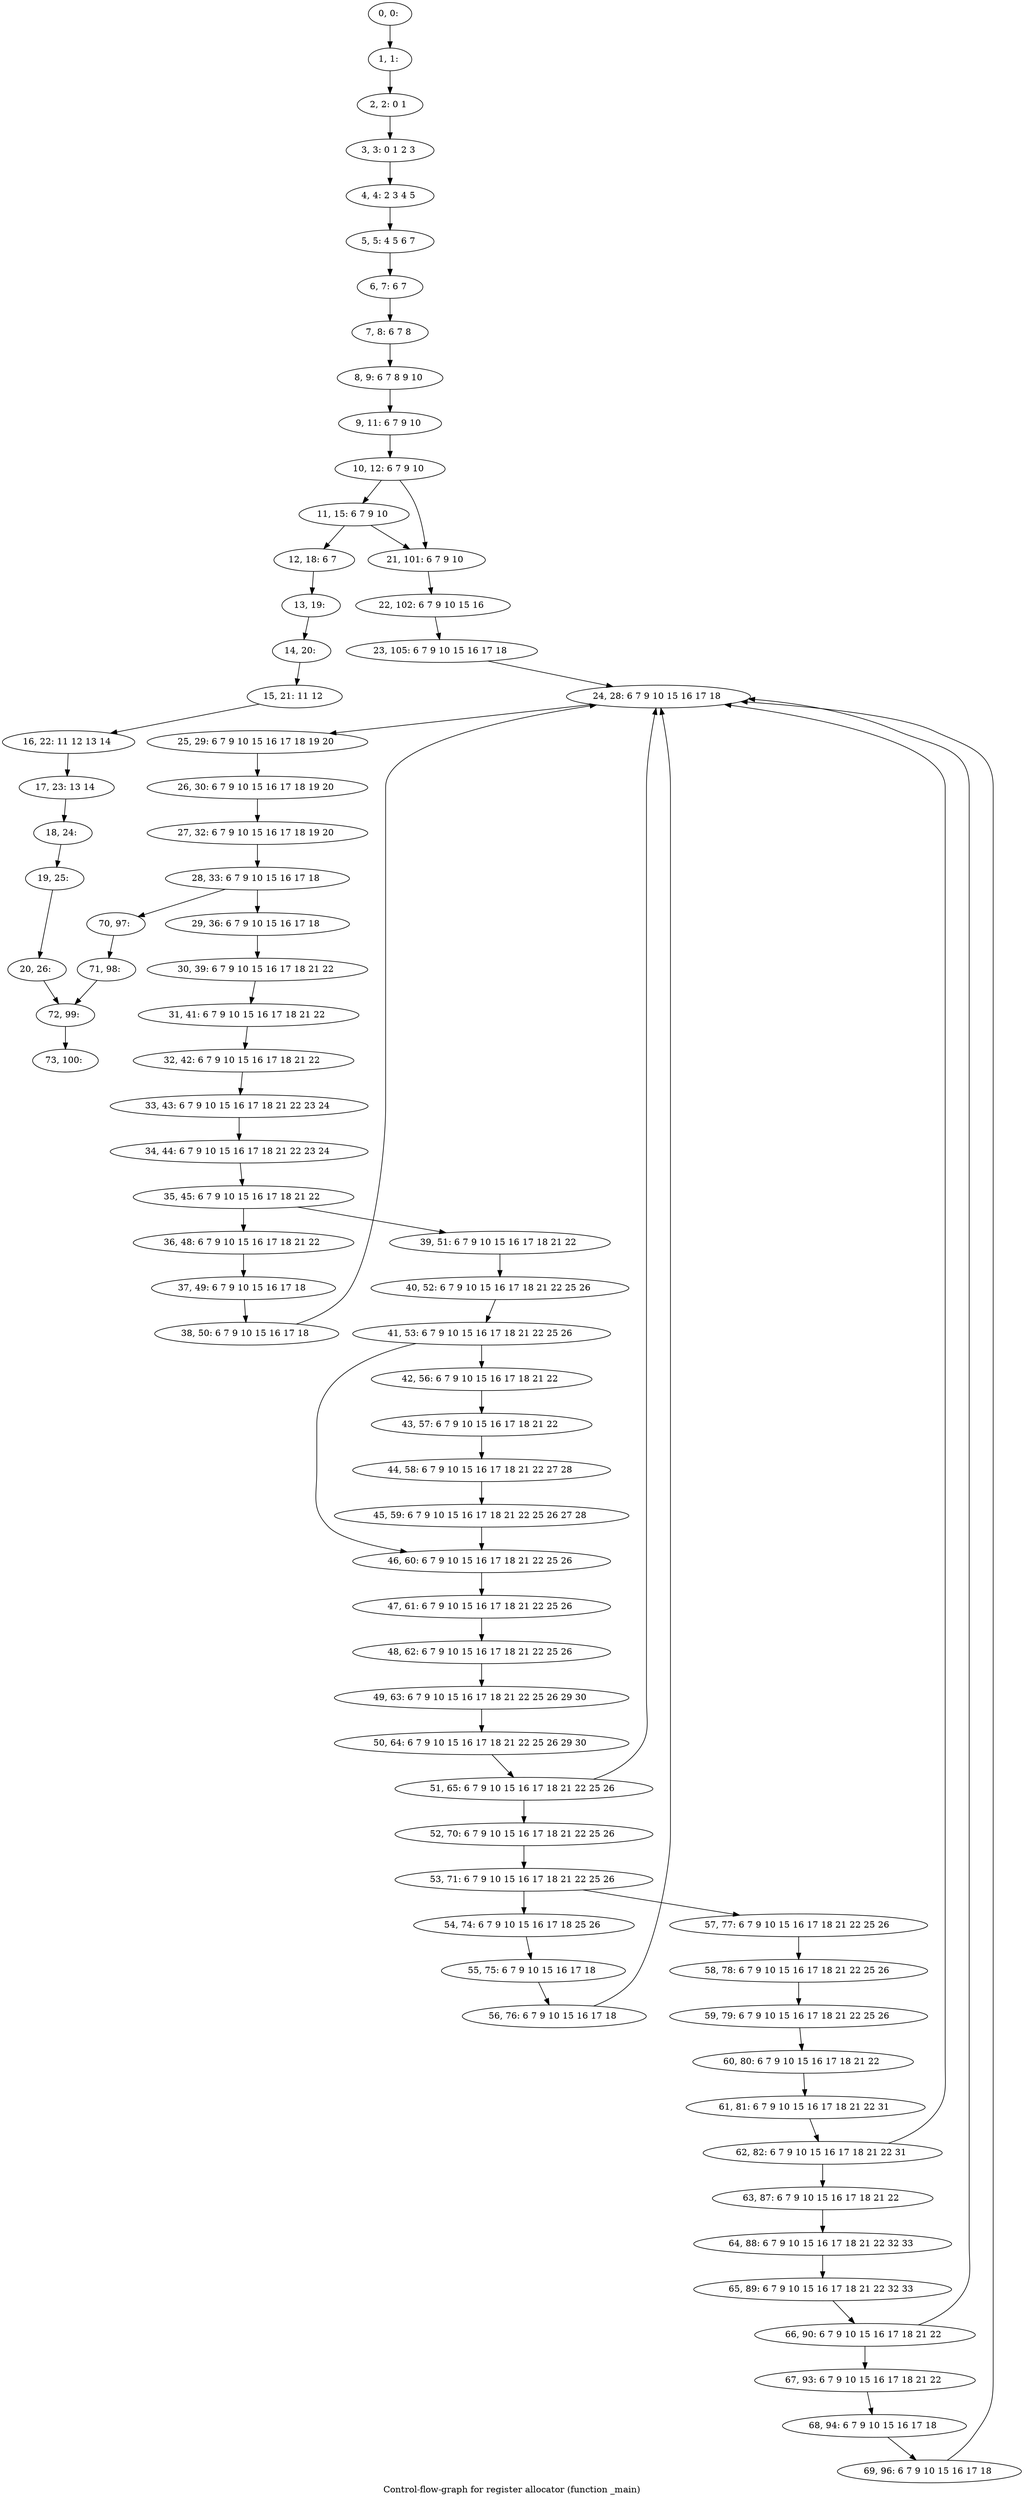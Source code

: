 digraph G {
graph [label="Control-flow-graph for register allocator (function _main)"]
0[label="0, 0: "];
1[label="1, 1: "];
2[label="2, 2: 0 1 "];
3[label="3, 3: 0 1 2 3 "];
4[label="4, 4: 2 3 4 5 "];
5[label="5, 5: 4 5 6 7 "];
6[label="6, 7: 6 7 "];
7[label="7, 8: 6 7 8 "];
8[label="8, 9: 6 7 8 9 10 "];
9[label="9, 11: 6 7 9 10 "];
10[label="10, 12: 6 7 9 10 "];
11[label="11, 15: 6 7 9 10 "];
12[label="12, 18: 6 7 "];
13[label="13, 19: "];
14[label="14, 20: "];
15[label="15, 21: 11 12 "];
16[label="16, 22: 11 12 13 14 "];
17[label="17, 23: 13 14 "];
18[label="18, 24: "];
19[label="19, 25: "];
20[label="20, 26: "];
21[label="21, 101: 6 7 9 10 "];
22[label="22, 102: 6 7 9 10 15 16 "];
23[label="23, 105: 6 7 9 10 15 16 17 18 "];
24[label="24, 28: 6 7 9 10 15 16 17 18 "];
25[label="25, 29: 6 7 9 10 15 16 17 18 19 20 "];
26[label="26, 30: 6 7 9 10 15 16 17 18 19 20 "];
27[label="27, 32: 6 7 9 10 15 16 17 18 19 20 "];
28[label="28, 33: 6 7 9 10 15 16 17 18 "];
29[label="29, 36: 6 7 9 10 15 16 17 18 "];
30[label="30, 39: 6 7 9 10 15 16 17 18 21 22 "];
31[label="31, 41: 6 7 9 10 15 16 17 18 21 22 "];
32[label="32, 42: 6 7 9 10 15 16 17 18 21 22 "];
33[label="33, 43: 6 7 9 10 15 16 17 18 21 22 23 24 "];
34[label="34, 44: 6 7 9 10 15 16 17 18 21 22 23 24 "];
35[label="35, 45: 6 7 9 10 15 16 17 18 21 22 "];
36[label="36, 48: 6 7 9 10 15 16 17 18 21 22 "];
37[label="37, 49: 6 7 9 10 15 16 17 18 "];
38[label="38, 50: 6 7 9 10 15 16 17 18 "];
39[label="39, 51: 6 7 9 10 15 16 17 18 21 22 "];
40[label="40, 52: 6 7 9 10 15 16 17 18 21 22 25 26 "];
41[label="41, 53: 6 7 9 10 15 16 17 18 21 22 25 26 "];
42[label="42, 56: 6 7 9 10 15 16 17 18 21 22 "];
43[label="43, 57: 6 7 9 10 15 16 17 18 21 22 "];
44[label="44, 58: 6 7 9 10 15 16 17 18 21 22 27 28 "];
45[label="45, 59: 6 7 9 10 15 16 17 18 21 22 25 26 27 28 "];
46[label="46, 60: 6 7 9 10 15 16 17 18 21 22 25 26 "];
47[label="47, 61: 6 7 9 10 15 16 17 18 21 22 25 26 "];
48[label="48, 62: 6 7 9 10 15 16 17 18 21 22 25 26 "];
49[label="49, 63: 6 7 9 10 15 16 17 18 21 22 25 26 29 30 "];
50[label="50, 64: 6 7 9 10 15 16 17 18 21 22 25 26 29 30 "];
51[label="51, 65: 6 7 9 10 15 16 17 18 21 22 25 26 "];
52[label="52, 70: 6 7 9 10 15 16 17 18 21 22 25 26 "];
53[label="53, 71: 6 7 9 10 15 16 17 18 21 22 25 26 "];
54[label="54, 74: 6 7 9 10 15 16 17 18 25 26 "];
55[label="55, 75: 6 7 9 10 15 16 17 18 "];
56[label="56, 76: 6 7 9 10 15 16 17 18 "];
57[label="57, 77: 6 7 9 10 15 16 17 18 21 22 25 26 "];
58[label="58, 78: 6 7 9 10 15 16 17 18 21 22 25 26 "];
59[label="59, 79: 6 7 9 10 15 16 17 18 21 22 25 26 "];
60[label="60, 80: 6 7 9 10 15 16 17 18 21 22 "];
61[label="61, 81: 6 7 9 10 15 16 17 18 21 22 31 "];
62[label="62, 82: 6 7 9 10 15 16 17 18 21 22 31 "];
63[label="63, 87: 6 7 9 10 15 16 17 18 21 22 "];
64[label="64, 88: 6 7 9 10 15 16 17 18 21 22 32 33 "];
65[label="65, 89: 6 7 9 10 15 16 17 18 21 22 32 33 "];
66[label="66, 90: 6 7 9 10 15 16 17 18 21 22 "];
67[label="67, 93: 6 7 9 10 15 16 17 18 21 22 "];
68[label="68, 94: 6 7 9 10 15 16 17 18 "];
69[label="69, 96: 6 7 9 10 15 16 17 18 "];
70[label="70, 97: "];
71[label="71, 98: "];
72[label="72, 99: "];
73[label="73, 100: "];
0->1 ;
1->2 ;
2->3 ;
3->4 ;
4->5 ;
5->6 ;
6->7 ;
7->8 ;
8->9 ;
9->10 ;
10->11 ;
10->21 ;
11->12 ;
11->21 ;
12->13 ;
13->14 ;
14->15 ;
15->16 ;
16->17 ;
17->18 ;
18->19 ;
19->20 ;
20->72 ;
21->22 ;
22->23 ;
23->24 ;
24->25 ;
25->26 ;
26->27 ;
27->28 ;
28->29 ;
28->70 ;
29->30 ;
30->31 ;
31->32 ;
32->33 ;
33->34 ;
34->35 ;
35->36 ;
35->39 ;
36->37 ;
37->38 ;
38->24 ;
39->40 ;
40->41 ;
41->42 ;
41->46 ;
42->43 ;
43->44 ;
44->45 ;
45->46 ;
46->47 ;
47->48 ;
48->49 ;
49->50 ;
50->51 ;
51->52 ;
51->24 ;
52->53 ;
53->54 ;
53->57 ;
54->55 ;
55->56 ;
56->24 ;
57->58 ;
58->59 ;
59->60 ;
60->61 ;
61->62 ;
62->63 ;
62->24 ;
63->64 ;
64->65 ;
65->66 ;
66->67 ;
66->24 ;
67->68 ;
68->69 ;
69->24 ;
70->71 ;
71->72 ;
72->73 ;
}
